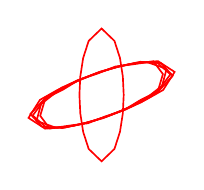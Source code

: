 \begin{tikzpicture}[scale=0.4]

\begin{axis}[
  xmin = -6,
  xmax = 6,
  ymin = -3.1,
  ymax = 3.1,
  scale only axis,
  axis equal image,
  hide axis,
  ]

\addplot [mark=none,red,line width=1.5] table{
1.0e+00 0.0e+00
9.61e-01 8.3e-01
8.314e-01 1.667e+00
5.829e-01 2.438e+00
6.123e-17 3.0e+00
-5.829e-01 2.438e+00
-8.314e-01 1.667e+00
-9.61e-01 8.3e-01
-1.0e+00 3.674e-16
-9.61e-01 -8.3e-01
-8.314e-01 -1.667e+00
-5.829e-01 -2.438e+00
-1.837e-16 -3.0e+00
5.829e-01 -2.438e+00
8.314e-01 -1.667e+00
9.61e-01 -8.3e-01
1.0e+00 0.0e+00
};

\addplot [mark=none,red,line width=1.5] table{
2.541e+00 1.649e-01
2.771e+00 9.404e-01
2.343e+00 1.519e+00
1.411e+00 1.38e+00
6.223e-01 1.282e+00
-1.855e-01 9.639e-01
-1.013e+00 6.849e-01
-1.734e+00 2.444e-01
-2.541e+00 -1.649e-01
-2.771e+00 -9.404e-01
-2.343e+00 -1.519e+00
-1.411e+00 -1.38e+00
-6.223e-01 -1.282e+00
1.855e-01 -9.639e-01
1.013e+00 -6.849e-01
1.734e+00 -2.444e-01
2.541e+00 1.649e-01
};

\addplot [mark=none,red,line width=1.5] table{
2.938e+00 1.175e+00
2.051e+00 1.483e+00
1.253e+00 1.394e+00
3.496e-01 1.17e+00
-4.418e-01 8.964e-01
-1.252e+00 5.547e-01
-2.047e+00 1.246e-01
-2.733e+00 -4.135e-01
-2.938e+00 -1.175e+00
-2.051e+00 -1.483e+00
-1.253e+00 -1.394e+00
-3.496e-01 -1.17e+00
4.418e-01 -8.964e-01
1.252e+00 -5.547e-01
2.047e+00 -1.246e-01
2.733e+00 4.135e-01
2.938e+00 1.175e+00
};

\addplot [mark=none,red,line width=1.5] table{
1.623e+00 1.459e+00
7.292e-01 1.272e+00
-1.335e-01 1.016e+00
-9.679e-01 6.885e-01
-1.804e+00 2.915e-01
-2.516e+00 -1.453e-01
-3.112e+00 -9.285e-01
-2.514e+00 -1.455e+00
-1.623e+00 -1.459e+00
-7.292e-01 -1.272e+00
1.335e-01 -1.016e+00
9.679e-01 -6.885e-01
1.804e+00 -2.915e-01
2.516e+00 1.453e-01
3.112e+00 9.285e-01
2.514e+00 1.455e+00
1.623e+00 1.459e+00
};

\addplot [mark=none,red,line width=1.5] table{
-6.021e-02 1.053e+00
-9.033e-01 7.202e-01
-1.791e+00 3.323e-01
-2.53e+00 -1.278e-01
-3.216e+00 -8.642e-01
-2.688e+00 -1.431e+00
-1.754e+00 -1.497e+00
-8.555e-01 -1.301e+00
6.021e-02 -1.053e+00
9.033e-01 -7.202e-01
1.791e+00 -3.323e-01
2.53e+00 1.278e-01
3.216e+00 8.642e-01
2.688e+00 1.431e+00
1.754e+00 1.497e+00
8.555e-01 1.301e+00
-6.021e-02 1.053e+00
};

\addplot [mark=none,red,line width=1.5] table{
-1.991e+00 2.241e-01
-2.783e+00 -2.242e-01
-3.3e+00 -1.038e+00
-2.549e+00 -1.525e+00
-1.645e+00 -1.455e+00
-7.147e-01 -1.27e+00
2.168e-01 -9.785e-01
1.092e+00 -6.588e-01
1.991e+00 -2.241e-01
2.783e+00 2.242e-01
3.3e+00 1.038e+00
2.549e+00 1.525e+00
1.645e+00 1.455e+00
7.147e-01 1.27e+00
-2.168e-01 9.785e-01
-1.092e+00 6.588e-01
-1.991e+00 2.241e-01
};

\end{axis}


\end{tikzpicture}


